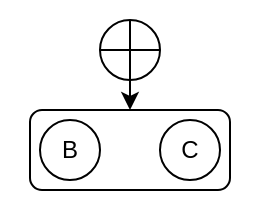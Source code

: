 <mxfile version="17.1.3" type="device"><diagram id="054N_RMOu7VmQ7kKFrUr" name="Page-1"><mxGraphModel dx="1422" dy="751" grid="1" gridSize="10" guides="1" tooltips="1" connect="1" arrows="1" fold="1" page="1" pageScale="1" pageWidth="850" pageHeight="1100" math="0" shadow="0"><root><mxCell id="0"/><mxCell id="1" parent="0"/><mxCell id="SrZmCTAZbAf81ghKEnrx-11" value="" style="rounded=0;whiteSpace=wrap;html=1;strokeColor=none;fillColor=none;" vertex="1" parent="1"><mxGeometry x="310" y="310" width="130" height="110" as="geometry"/></mxCell><mxCell id="SrZmCTAZbAf81ghKEnrx-9" value="" style="rounded=1;whiteSpace=wrap;html=1;" vertex="1" parent="1"><mxGeometry x="325" y="365" width="100" height="40" as="geometry"/></mxCell><mxCell id="SrZmCTAZbAf81ghKEnrx-3" value="B" style="ellipse;whiteSpace=wrap;html=1;aspect=fixed;" vertex="1" parent="1"><mxGeometry x="330" y="370" width="30" height="30" as="geometry"/></mxCell><mxCell id="SrZmCTAZbAf81ghKEnrx-4" value="C" style="ellipse;whiteSpace=wrap;html=1;aspect=fixed;" vertex="1" parent="1"><mxGeometry x="390" y="370" width="30" height="30" as="geometry"/></mxCell><mxCell id="SrZmCTAZbAf81ghKEnrx-5" value="" style="shape=orEllipse;perimeter=ellipsePerimeter;whiteSpace=wrap;html=1;backgroundOutline=1;" vertex="1" parent="1"><mxGeometry x="360" y="320" width="30" height="30" as="geometry"/></mxCell><mxCell id="SrZmCTAZbAf81ghKEnrx-7" value="" style="endArrow=classic;html=1;rounded=0;exitX=0.5;exitY=1;exitDx=0;exitDy=0;entryX=0.5;entryY=0;entryDx=0;entryDy=0;" edge="1" parent="1" source="SrZmCTAZbAf81ghKEnrx-5" target="SrZmCTAZbAf81ghKEnrx-9"><mxGeometry width="50" height="50" relative="1" as="geometry"><mxPoint x="385" y="360" as="sourcePoint"/><mxPoint x="415" y="380" as="targetPoint"/></mxGeometry></mxCell></root></mxGraphModel></diagram></mxfile>